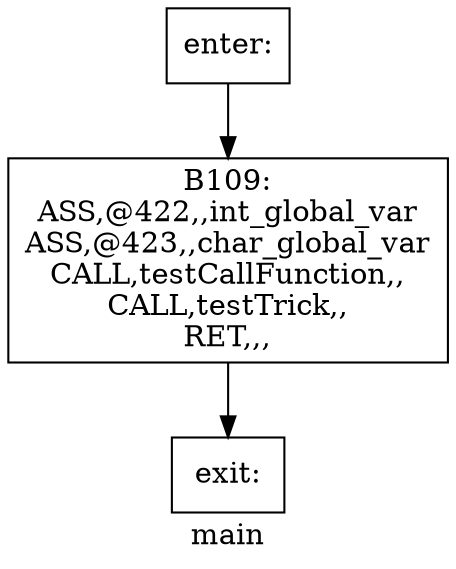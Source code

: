 digraph main{
label =main
B109[label="B109:\nASS,@422,,int_global_var\nASS,@423,,char_global_var\nCALL,testCallFunction,,\nCALL,testTrick,,\nRET,,,\n" shape=box]
enter[label="enter:\n" shape=box]
exit[label="exit:\n" shape=box]
B109->exit
enter->B109
}

